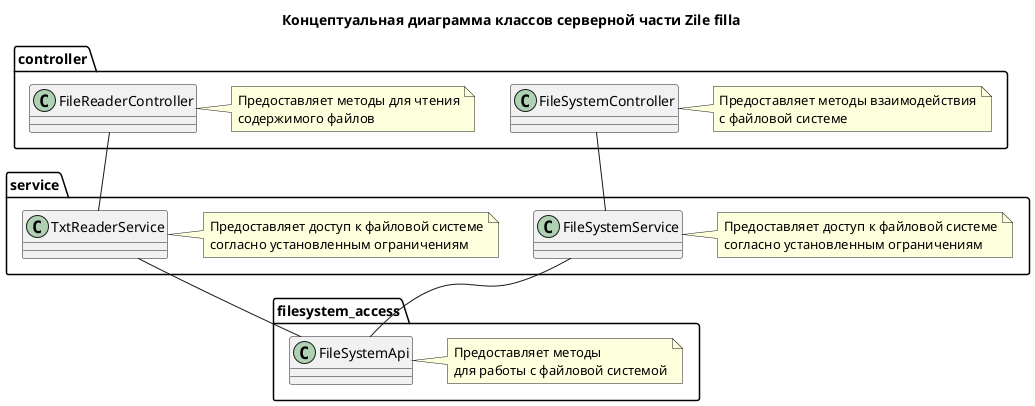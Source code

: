 @startuml Server class diagram of Zile filla

title
Концептуальная диаграмма классов серверной части Zile filla
end title

package controller {
    class FileSystemController
    note right of FileSystemController : Предоставляет методы взаимодействия\nс файловой системе

    class FileReaderController
    note right of FileReaderController: Предоставляет методы для чтения\nсодержимого файлов
}

package service {
    class FileSystemService
    note right of FileSystemService: Предоставляет доступ к файловой системе\nсогласно установленным ограничениям

    class TxtReaderService
    note right of TxtReaderService: Предоставляет доступ к файловой системе\nсогласно установленным ограничениям
}

package filesystem_access {
    class FileSystemApi
    note right of FileSystemApi: Предоставляет методы\nдля работы с файловой системой
}

FileSystemController -- FileSystemService
FileReaderController -- TxtReaderService
FileSystemService -- FileSystemApi
TxtReaderService -- FileSystemApi
@enduml